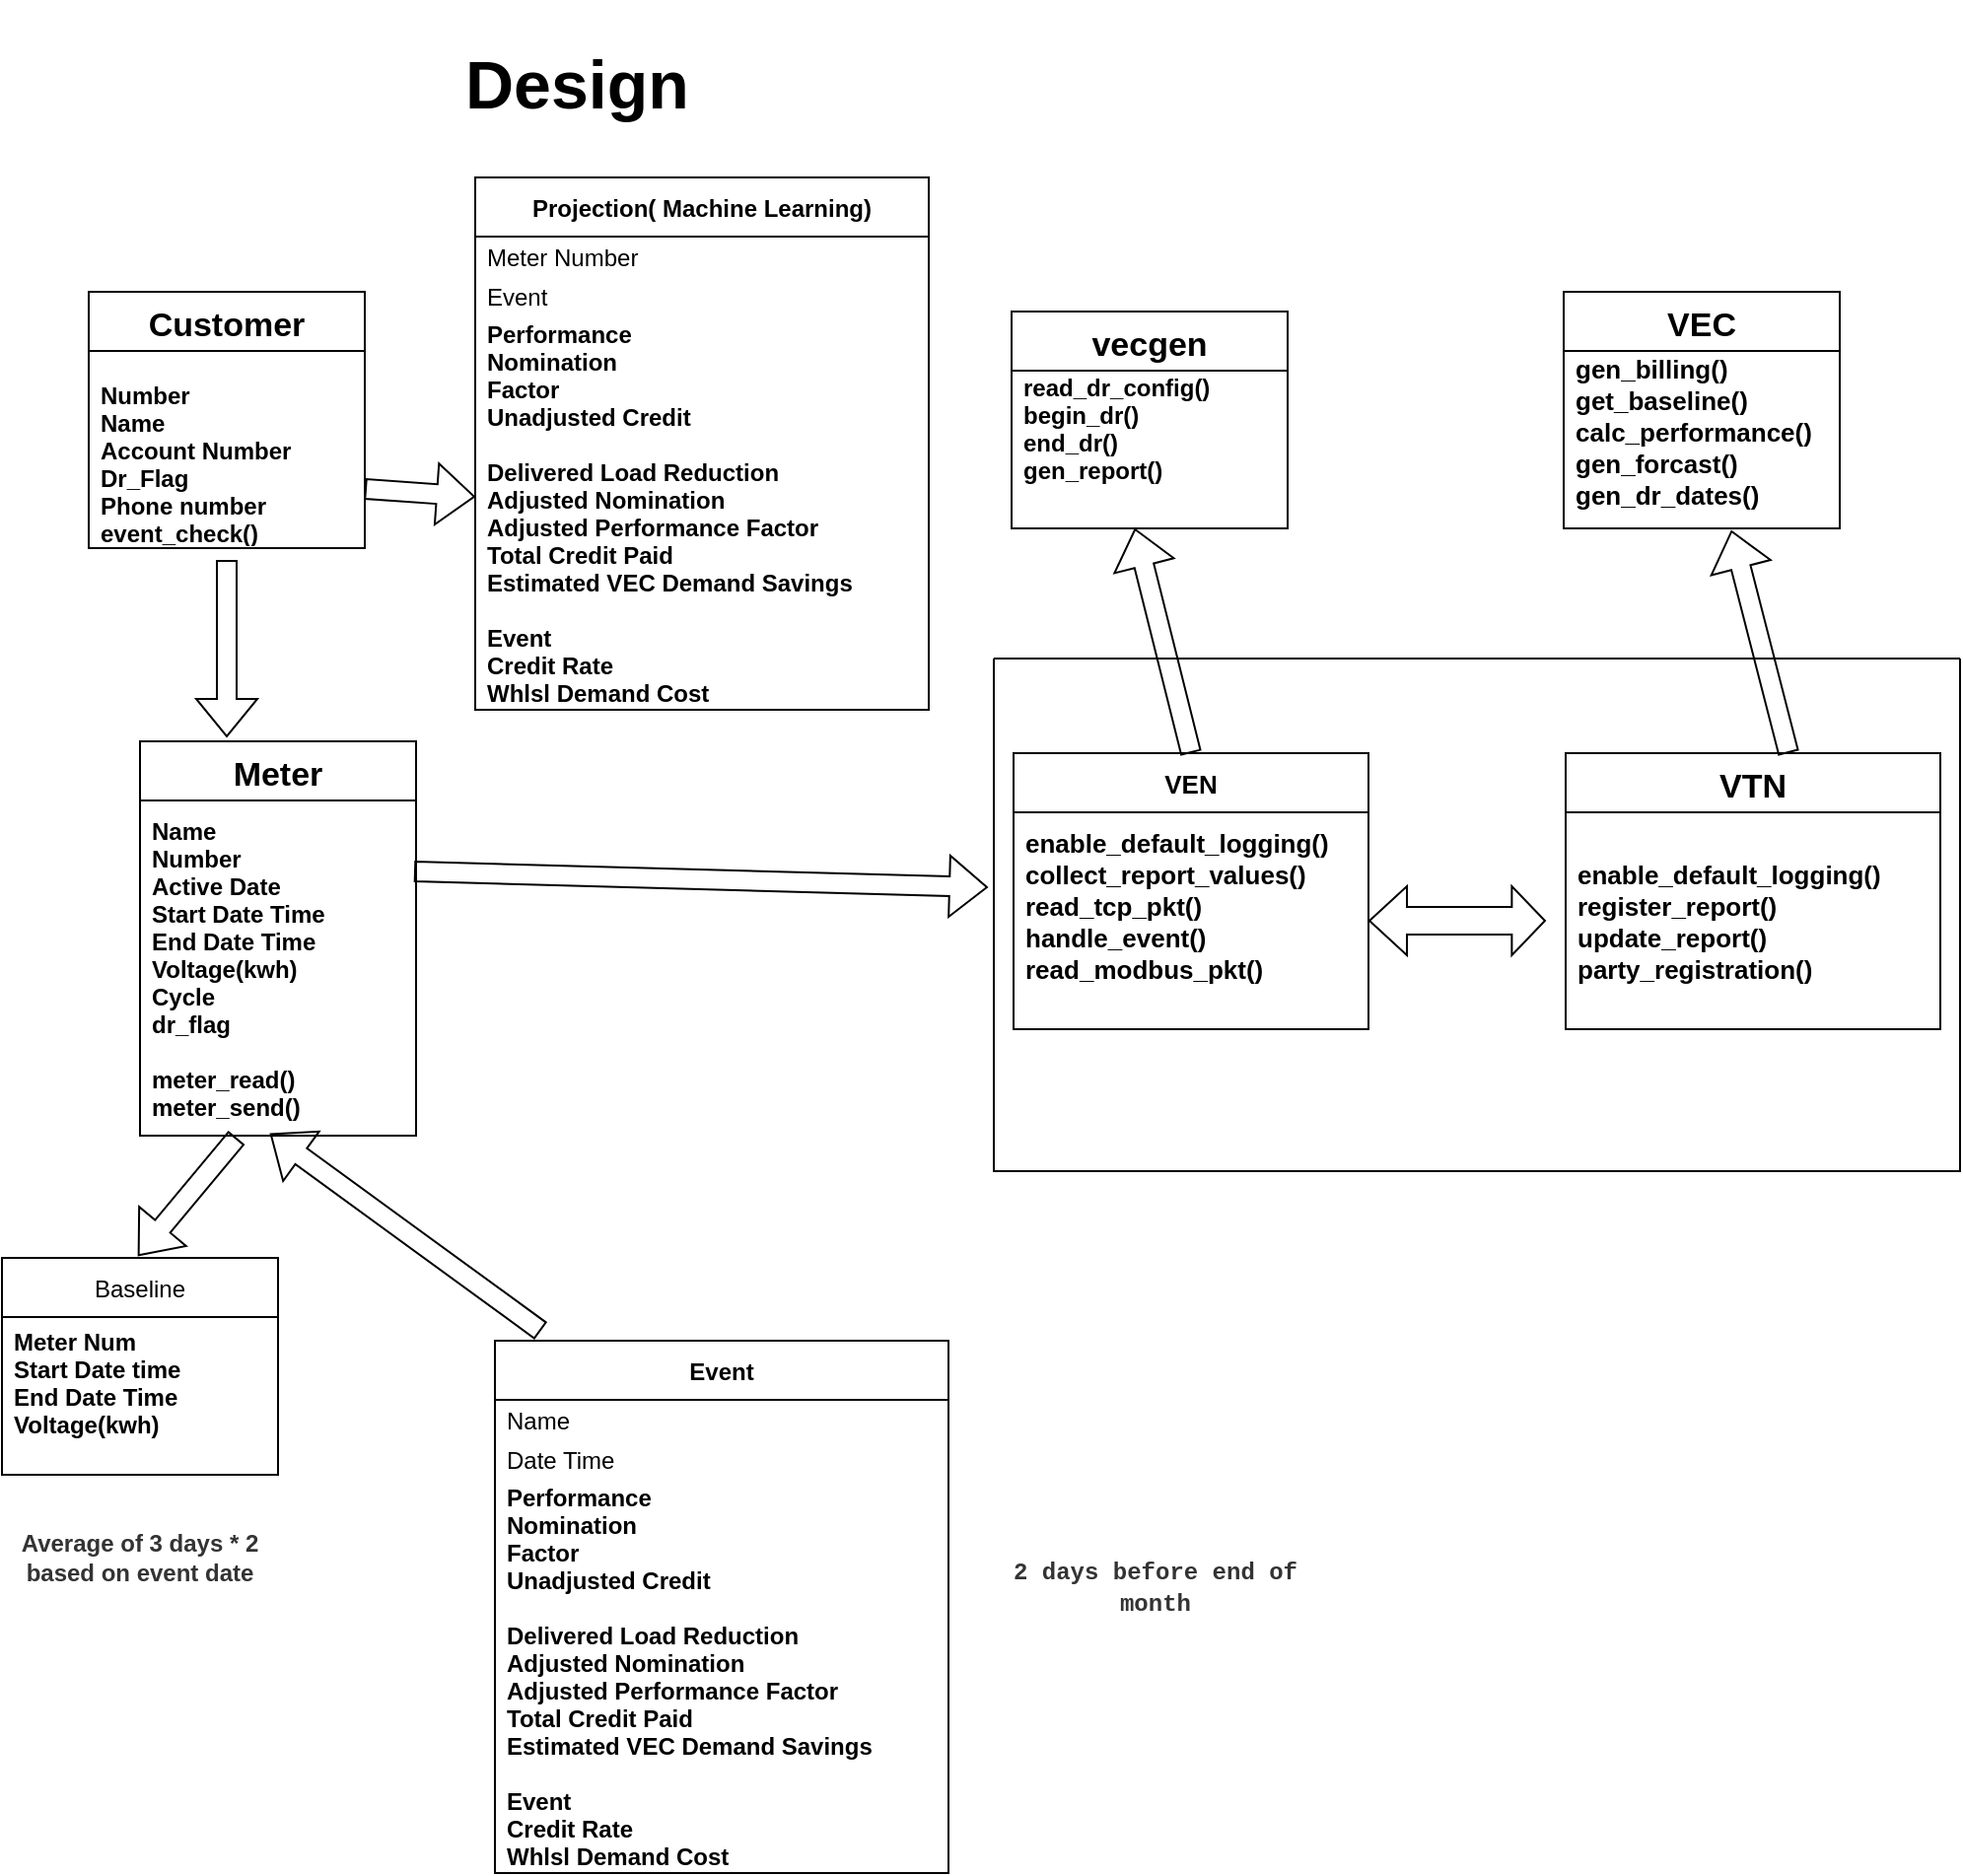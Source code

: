 <mxfile version="15.7.3" type="device" pages="4"><diagram id="2T3JfEPjUFolQ1uFxQ5g" name="Detail"><mxGraphModel dx="1102" dy="685" grid="1" gridSize="10" guides="1" tooltips="1" connect="1" arrows="1" fold="1" page="1" pageScale="1" pageWidth="1169" pageHeight="827" math="0" shadow="0"><root><mxCell id="e4pUnSIgauJsXxFffbgG-0"/><mxCell id="e4pUnSIgauJsXxFffbgG-1" parent="e4pUnSIgauJsXxFffbgG-0"/><mxCell id="Fodp249zxjpqDNJaot3u-6" value="" style="shape=flexArrow;endArrow=classic;html=1;rounded=0;" parent="e4pUnSIgauJsXxFffbgG-1" edge="1"><mxGeometry width="50" height="50" relative="1" as="geometry"><mxPoint x="269" y="442" as="sourcePoint"/><mxPoint x="560" y="450" as="targetPoint"/></mxGeometry></mxCell><mxCell id="Fodp249zxjpqDNJaot3u-7" value="" style="shape=flexArrow;endArrow=classic;startArrow=classic;html=1;rounded=0;width=14;endSize=5.27;" parent="e4pUnSIgauJsXxFffbgG-1" source="Fodp249zxjpqDNJaot3u-23" edge="1"><mxGeometry width="100" height="100" relative="1" as="geometry"><mxPoint x="738" y="430" as="sourcePoint"/><mxPoint x="843" y="467" as="targetPoint"/></mxGeometry></mxCell><mxCell id="Fodp249zxjpqDNJaot3u-8" value="Meter" style="swimlane;fontStyle=1;childLayout=stackLayout;horizontal=1;startSize=30;horizontalStack=0;resizeParent=1;resizeParentMax=0;resizeLast=0;collapsible=1;marginBottom=0;fontSize=17;" parent="e4pUnSIgauJsXxFffbgG-1" vertex="1"><mxGeometry x="130" y="376" width="140" height="200" as="geometry"><mxRectangle x="104" y="372" width="80" height="30" as="alternateBounds"/></mxGeometry></mxCell><mxCell id="Fodp249zxjpqDNJaot3u-10" value="Name&#10;Number&#10;Active Date&#10;Start Date Time&#10;End Date Time&#10;Voltage(kwh)&#10;Cycle&#10;dr_flag&#10;&#10;meter_read()&#10;meter_send()" style="text;strokeColor=none;fillColor=none;align=left;verticalAlign=middle;spacingLeft=4;spacingRight=4;overflow=hidden;points=[[0,0.5],[1,0.5]];portConstraint=eastwest;rotatable=0;fontStyle=1" parent="Fodp249zxjpqDNJaot3u-8" vertex="1"><mxGeometry y="30" width="140" height="170" as="geometry"/></mxCell><mxCell id="Fodp249zxjpqDNJaot3u-16" value="VTN" style="swimlane;fontStyle=1;childLayout=stackLayout;horizontal=1;startSize=30;horizontalStack=0;resizeParent=1;resizeParentMax=0;resizeLast=0;collapsible=1;marginBottom=0;fontSize=17;" parent="e4pUnSIgauJsXxFffbgG-1" vertex="1"><mxGeometry x="853" y="382" width="190" height="140" as="geometry"/></mxCell><mxCell id="Fodp249zxjpqDNJaot3u-17" value="enable_default_logging()&#10;register_report()&#10;update_report()&#10;party_registration()" style="text;strokeColor=none;fillColor=none;align=left;verticalAlign=middle;spacingLeft=4;spacingRight=4;overflow=hidden;points=[[0,0.5],[1,0.5]];portConstraint=eastwest;rotatable=0;fontSize=13;fontStyle=1" parent="Fodp249zxjpqDNJaot3u-16" vertex="1"><mxGeometry y="30" width="190" height="110" as="geometry"/></mxCell><mxCell id="Fodp249zxjpqDNJaot3u-20" value="&lt;b style=&quot;font-size: 12px ; text-align: left&quot;&gt;&lt;br&gt;&lt;/b&gt;" style="text;html=1;align=center;verticalAlign=middle;resizable=0;points=[];autosize=1;strokeColor=none;fillColor=none;fontSize=17;" parent="e4pUnSIgauJsXxFffbgG-1" vertex="1"><mxGeometry x="634.5" y="248" width="20" height="30" as="geometry"/></mxCell><mxCell id="Fodp249zxjpqDNJaot3u-22" value="VEN" style="swimlane;fontStyle=1;childLayout=stackLayout;horizontal=1;startSize=30;horizontalStack=0;resizeParent=1;resizeParentMax=0;resizeLast=0;collapsible=1;marginBottom=0;fontSize=13;" parent="e4pUnSIgauJsXxFffbgG-1" vertex="1"><mxGeometry x="573" y="382" width="180" height="140" as="geometry"/></mxCell><mxCell id="Fodp249zxjpqDNJaot3u-23" value="enable_default_logging()&#10;collect_report_values()&#10;read_tcp_pkt()&#10;handle_event()&#10;read_modbus_pkt()&#10;" style="text;strokeColor=none;fillColor=none;align=left;verticalAlign=middle;spacingLeft=4;spacingRight=4;overflow=hidden;points=[[0,0.5],[1,0.5]];portConstraint=eastwest;rotatable=0;fontSize=13;fontStyle=1" parent="Fodp249zxjpqDNJaot3u-22" vertex="1"><mxGeometry y="30" width="180" height="110" as="geometry"/></mxCell><mxCell id="Fodp249zxjpqDNJaot3u-26" value="VEC" style="swimlane;fontStyle=1;childLayout=stackLayout;horizontal=1;startSize=30;horizontalStack=0;resizeParent=1;resizeParentMax=0;resizeLast=0;collapsible=1;marginBottom=0;fontSize=17;" parent="e4pUnSIgauJsXxFffbgG-1" vertex="1"><mxGeometry x="852" y="148" width="140" height="120" as="geometry"/></mxCell><mxCell id="Fodp249zxjpqDNJaot3u-27" value="gen_billing()&#10;get_baseline()&#10;calc_performance()&#10;gen_forcast()&#10;gen_dr_dates()&#10;&#10;&#10;" style="text;strokeColor=none;fillColor=none;align=left;verticalAlign=middle;spacingLeft=4;spacingRight=4;overflow=hidden;points=[[0,0.5],[1,0.5]];portConstraint=eastwest;rotatable=0;fontSize=13;fontStyle=1" parent="Fodp249zxjpqDNJaot3u-26" vertex="1"><mxGeometry y="30" width="140" height="90" as="geometry"/></mxCell><mxCell id="Fodp249zxjpqDNJaot3u-30" value="" style="shape=flexArrow;endArrow=classic;html=1;rounded=0;fontSize=13;entryX=0.643;entryY=1.333;entryDx=0;entryDy=0;entryPerimeter=0;exitX=0.595;exitY=0;exitDx=0;exitDy=0;exitPerimeter=0;" parent="e4pUnSIgauJsXxFffbgG-1" source="Fodp249zxjpqDNJaot3u-16" edge="1"><mxGeometry width="50" height="50" relative="1" as="geometry"><mxPoint x="937" y="309" as="sourcePoint"/><mxPoint x="937.02" y="268.99" as="targetPoint"/></mxGeometry></mxCell><mxCell id="Fodp249zxjpqDNJaot3u-31" value="Customer" style="swimlane;fontStyle=1;childLayout=stackLayout;horizontal=1;startSize=30;horizontalStack=0;resizeParent=1;resizeParentMax=0;resizeLast=0;collapsible=1;marginBottom=0;fontSize=17;" parent="e4pUnSIgauJsXxFffbgG-1" vertex="1"><mxGeometry x="104" y="148" width="140" height="130" as="geometry"/></mxCell><mxCell id="Fodp249zxjpqDNJaot3u-32" value="&#10;Number&#10;Name&#10;Account Number&#10;Dr_Flag&#10;Phone number&#10;event_check()" style="text;strokeColor=none;fillColor=none;align=left;verticalAlign=middle;spacingLeft=4;spacingRight=4;overflow=hidden;points=[[0,0.5],[1,0.5]];portConstraint=eastwest;rotatable=0;fontSize=12;fontStyle=1" parent="Fodp249zxjpqDNJaot3u-31" vertex="1"><mxGeometry y="30" width="140" height="100" as="geometry"/></mxCell><mxCell id="Fodp249zxjpqDNJaot3u-35" value="vecgen" style="swimlane;fontStyle=1;childLayout=stackLayout;horizontal=1;startSize=30;horizontalStack=0;resizeParent=1;resizeParentMax=0;resizeLast=0;collapsible=1;marginBottom=0;fontSize=17;" parent="e4pUnSIgauJsXxFffbgG-1" vertex="1"><mxGeometry x="572" y="158" width="140" height="110" as="geometry"/></mxCell><mxCell id="Fodp249zxjpqDNJaot3u-36" value="read_dr_config()&#10;begin_dr()&#10;end_dr()&#10;gen_report()&#10;&#10;&#10;" style="text;strokeColor=none;fillColor=none;align=left;verticalAlign=middle;spacingLeft=4;spacingRight=4;overflow=hidden;points=[[0,0.5],[1,0.5]];portConstraint=eastwest;rotatable=0;fontSize=12;fontStyle=1" parent="Fodp249zxjpqDNJaot3u-35" vertex="1"><mxGeometry y="30" width="140" height="80" as="geometry"/></mxCell><mxCell id="Fodp249zxjpqDNJaot3u-39" value="" style="shape=flexArrow;endArrow=classic;html=1;rounded=0;fontSize=13;exitX=0.5;exitY=0;exitDx=0;exitDy=0;" parent="e4pUnSIgauJsXxFffbgG-1" source="Fodp249zxjpqDNJaot3u-22" edge="1"><mxGeometry width="50" height="50" relative="1" as="geometry"><mxPoint x="584.5" y="318" as="sourcePoint"/><mxPoint x="634.5" y="268" as="targetPoint"/></mxGeometry></mxCell><mxCell id="Fodp249zxjpqDNJaot3u-43" value="" style="shape=flexArrow;endArrow=classic;html=1;rounded=0;fontSize=17;exitX=0.5;exitY=1.06;exitDx=0;exitDy=0;exitPerimeter=0;" parent="e4pUnSIgauJsXxFffbgG-1" source="Fodp249zxjpqDNJaot3u-32" edge="1"><mxGeometry width="50" height="50" relative="1" as="geometry"><mxPoint x="174" y="374" as="sourcePoint"/><mxPoint x="174" y="374" as="targetPoint"/></mxGeometry></mxCell><mxCell id="Ws3wugIhh0RN1JJD4pDU-0" value="&lt;h1&gt;Design&amp;nbsp;&lt;/h1&gt;" style="text;html=1;strokeColor=none;fillColor=none;spacing=5;spacingTop=-20;whiteSpace=wrap;overflow=hidden;rounded=0;fontSize=17;" parent="e4pUnSIgauJsXxFffbgG-1" vertex="1"><mxGeometry x="290" y="10" width="340" height="60" as="geometry"/></mxCell><mxCell id="-tr0IDhg2518zeupouv--0" value="" style="swimlane;startSize=0;fontSize=13;" parent="e4pUnSIgauJsXxFffbgG-1" vertex="1"><mxGeometry x="563" y="334" width="490" height="260" as="geometry"/></mxCell><mxCell id="tp0NX2VhLz8V9NxMeH4a-0" value="Event" style="swimlane;fontStyle=1;childLayout=stackLayout;horizontal=1;startSize=30;horizontalStack=0;resizeParent=1;resizeParentMax=0;resizeLast=0;collapsible=1;marginBottom=0;" parent="e4pUnSIgauJsXxFffbgG-1" vertex="1"><mxGeometry x="310" y="680" width="230" height="270" as="geometry"/></mxCell><mxCell id="tp0NX2VhLz8V9NxMeH4a-1" value="Name" style="text;strokeColor=none;fillColor=none;align=left;verticalAlign=middle;spacingLeft=4;spacingRight=4;overflow=hidden;points=[[0,0.5],[1,0.5]];portConstraint=eastwest;rotatable=0;" parent="tp0NX2VhLz8V9NxMeH4a-0" vertex="1"><mxGeometry y="30" width="230" height="20" as="geometry"/></mxCell><mxCell id="tp0NX2VhLz8V9NxMeH4a-2" value="Date Time" style="text;strokeColor=none;fillColor=none;align=left;verticalAlign=middle;spacingLeft=4;spacingRight=4;overflow=hidden;points=[[0,0.5],[1,0.5]];portConstraint=eastwest;rotatable=0;" parent="tp0NX2VhLz8V9NxMeH4a-0" vertex="1"><mxGeometry y="50" width="230" height="20" as="geometry"/></mxCell><mxCell id="tp0NX2VhLz8V9NxMeH4a-3" value="Performance&#10;Nomination&#10;Factor&#10;Unadjusted Credit&#10;&#10;Delivered Load Reduction&#10;Adjusted Nomination&#10;Adjusted Performance Factor&#10;Total Credit Paid&#10;Estimated VEC Demand Savings&#10;&#10;Event&#10;Credit Rate&#10;Whlsl Demand Cost" style="text;strokeColor=none;fillColor=none;align=left;verticalAlign=middle;spacingLeft=4;spacingRight=4;overflow=hidden;points=[[0,0.5],[1,0.5]];portConstraint=eastwest;rotatable=0;fontStyle=1" parent="tp0NX2VhLz8V9NxMeH4a-0" vertex="1"><mxGeometry y="70" width="230" height="200" as="geometry"/></mxCell><mxCell id="tp0NX2VhLz8V9NxMeH4a-4" value="" style="shape=flexArrow;endArrow=classic;html=1;rounded=0;entryX=0.471;entryY=0.994;entryDx=0;entryDy=0;entryPerimeter=0;exitX=0.436;exitY=0;exitDx=0;exitDy=0;exitPerimeter=0;" parent="e4pUnSIgauJsXxFffbgG-1" target="Fodp249zxjpqDNJaot3u-10" edge="1"><mxGeometry width="50" height="50" relative="1" as="geometry"><mxPoint x="333.28" y="675" as="sourcePoint"/><mxPoint x="200" y="625" as="targetPoint"/></mxGeometry></mxCell><mxCell id="tp0NX2VhLz8V9NxMeH4a-5" value="Baseline" style="swimlane;fontStyle=0;childLayout=stackLayout;horizontal=1;startSize=30;horizontalStack=0;resizeParent=1;resizeParentMax=0;resizeLast=0;collapsible=1;marginBottom=0;" parent="e4pUnSIgauJsXxFffbgG-1" vertex="1"><mxGeometry x="60" y="638" width="140" height="110" as="geometry"/></mxCell><mxCell id="tp0NX2VhLz8V9NxMeH4a-6" value="Meter Num&#10;Start Date time&#10;End Date Time&#10;Voltage(kwh)&#10;" style="text;strokeColor=none;fillColor=none;align=left;verticalAlign=middle;spacingLeft=4;spacingRight=4;overflow=hidden;points=[[0,0.5],[1,0.5]];portConstraint=eastwest;rotatable=0;fontStyle=1" parent="tp0NX2VhLz8V9NxMeH4a-5" vertex="1"><mxGeometry y="30" width="140" height="80" as="geometry"/></mxCell><mxCell id="tp0NX2VhLz8V9NxMeH4a-9" value="" style="shape=flexArrow;endArrow=classic;html=1;rounded=0;entryX=0.5;entryY=0;entryDx=0;entryDy=0;" parent="e4pUnSIgauJsXxFffbgG-1" edge="1"><mxGeometry width="50" height="50" relative="1" as="geometry"><mxPoint x="179" y="577" as="sourcePoint"/><mxPoint x="129" y="637" as="targetPoint"/></mxGeometry></mxCell><mxCell id="tp0NX2VhLz8V9NxMeH4a-12" value="Projection( Machine Learning)" style="swimlane;fontStyle=1;childLayout=stackLayout;horizontal=1;startSize=30;horizontalStack=0;resizeParent=1;resizeParentMax=0;resizeLast=0;collapsible=1;marginBottom=0;" parent="e4pUnSIgauJsXxFffbgG-1" vertex="1"><mxGeometry x="300" y="90" width="230" height="270" as="geometry"/></mxCell><mxCell id="tp0NX2VhLz8V9NxMeH4a-13" value="Meter Number" style="text;strokeColor=none;fillColor=none;align=left;verticalAlign=middle;spacingLeft=4;spacingRight=4;overflow=hidden;points=[[0,0.5],[1,0.5]];portConstraint=eastwest;rotatable=0;" parent="tp0NX2VhLz8V9NxMeH4a-12" vertex="1"><mxGeometry y="30" width="230" height="20" as="geometry"/></mxCell><mxCell id="tp0NX2VhLz8V9NxMeH4a-14" value="Event" style="text;strokeColor=none;fillColor=none;align=left;verticalAlign=middle;spacingLeft=4;spacingRight=4;overflow=hidden;points=[[0,0.5],[1,0.5]];portConstraint=eastwest;rotatable=0;" parent="tp0NX2VhLz8V9NxMeH4a-12" vertex="1"><mxGeometry y="50" width="230" height="20" as="geometry"/></mxCell><mxCell id="tp0NX2VhLz8V9NxMeH4a-15" value="Performance&#10;Nomination&#10;Factor&#10;Unadjusted Credit&#10;&#10;Delivered Load Reduction&#10;Adjusted Nomination&#10;Adjusted Performance Factor&#10;Total Credit Paid&#10;Estimated VEC Demand Savings&#10;&#10;Event&#10;Credit Rate&#10;Whlsl Demand Cost" style="text;strokeColor=none;fillColor=none;align=left;verticalAlign=middle;spacingLeft=4;spacingRight=4;overflow=hidden;points=[[0,0.5],[1,0.5]];portConstraint=eastwest;rotatable=0;fontStyle=1" parent="tp0NX2VhLz8V9NxMeH4a-12" vertex="1"><mxGeometry y="70" width="230" height="200" as="geometry"/></mxCell><mxCell id="eG3J78eUJZ4bt-yIjirG-0" value="" style="shape=flexArrow;endArrow=classic;html=1;rounded=0;" parent="e4pUnSIgauJsXxFffbgG-1" target="tp0NX2VhLz8V9NxMeH4a-15" edge="1"><mxGeometry width="50" height="50" relative="1" as="geometry"><mxPoint x="244" y="248" as="sourcePoint"/><mxPoint x="294" y="198" as="targetPoint"/></mxGeometry></mxCell><UserObject label="&lt;b&gt;&lt;font color=&quot;#333333&quot;&gt;Average of 3 days * 2 based on event date&lt;/font&gt;&lt;/b&gt;" placeholders="1" name="Variable" id="iF8OnujKbWHCYfvnsFiZ-0"><mxCell style="text;html=1;strokeColor=none;fillColor=none;align=center;verticalAlign=middle;whiteSpace=wrap;overflow=hidden;" parent="e4pUnSIgauJsXxFffbgG-1" vertex="1"><mxGeometry x="60" y="760" width="140" height="60" as="geometry"/></mxCell></UserObject><mxCell id="iF8OnujKbWHCYfvnsFiZ-1" value="&lt;font face=&quot;Courier New&quot;&gt;&lt;b&gt;2 days before end of month&lt;/b&gt;&lt;/font&gt;" style="text;html=1;strokeColor=none;fillColor=none;align=center;verticalAlign=middle;whiteSpace=wrap;rounded=0;fontColor=#333333;" parent="e4pUnSIgauJsXxFffbgG-1" vertex="1"><mxGeometry x="551.75" y="790" width="185.5" height="30" as="geometry"/></mxCell></root></mxGraphModel></diagram><diagram id="bpV6htqLFtk4wXi9qslT" name="DR Model"><mxGraphModel dx="1422" dy="794" grid="1" gridSize="10" guides="1" tooltips="1" connect="1" arrows="1" fold="1" page="1" pageScale="1" pageWidth="850" pageHeight="1100" math="0" shadow="0"><root><mxCell id="0"/><mxCell id="1" parent="0"/><mxCell id="wJnDgkk5pjr7cRMgbvZd-1" value="&lt;b style=&quot;font-size: 13px;&quot;&gt;VEN&lt;/b&gt;" style="whiteSpace=wrap;html=1;aspect=fixed;fontSize=13;" parent="1" vertex="1"><mxGeometry x="320" y="307" width="140" height="140" as="geometry"/></mxCell><mxCell id="wJnDgkk5pjr7cRMgbvZd-2" value="" style="whiteSpace=wrap;html=1;aspect=fixed;fontSize=13;" parent="1" vertex="1"><mxGeometry x="600" y="257" width="200" height="200" as="geometry"/></mxCell><mxCell id="wJnDgkk5pjr7cRMgbvZd-3" value="" style="shape=flexArrow;endArrow=classic;startArrow=classic;html=1;rounded=0;entryX=-0.021;entryY=0.557;entryDx=0;entryDy=0;entryPerimeter=0;exitX=1;exitY=0.414;exitDx=0;exitDy=0;exitPerimeter=0;fontSize=13;" parent="1" source="wJnDgkk5pjr7cRMgbvZd-1" target="wJnDgkk5pjr7cRMgbvZd-2" edge="1"><mxGeometry width="100" height="100" relative="1" as="geometry"><mxPoint x="470" y="335" as="sourcePoint"/><mxPoint x="510" y="237" as="targetPoint"/></mxGeometry></mxCell><mxCell id="wJnDgkk5pjr7cRMgbvZd-4" value="&lt;b style=&quot;font-size: 13px;&quot;&gt;VTN&lt;/b&gt;" style="ellipse;whiteSpace=wrap;html=1;fontSize=13;" parent="1" vertex="1"><mxGeometry x="655" y="387" width="80" height="50" as="geometry"/></mxCell><mxCell id="wJnDgkk5pjr7cRMgbvZd-5" value="&lt;b style=&quot;font-size: 13px;&quot;&gt;VEC&lt;/b&gt;" style="ellipse;whiteSpace=wrap;html=1;fontSize=13;" parent="1" vertex="1"><mxGeometry x="650" y="267" width="90" height="50" as="geometry"/></mxCell><mxCell id="wJnDgkk5pjr7cRMgbvZd-6" value="" style="endArrow=classic;startArrow=classic;html=1;rounded=0;exitX=0.5;exitY=0;exitDx=0;exitDy=0;fontSize=13;" parent="1" source="wJnDgkk5pjr7cRMgbvZd-4" edge="1"><mxGeometry width="50" height="50" relative="1" as="geometry"><mxPoint x="692.322" y="366.086" as="sourcePoint"/><mxPoint x="699" y="316" as="targetPoint"/></mxGeometry></mxCell><mxCell id="wJnDgkk5pjr7cRMgbvZd-8" value="" style="whiteSpace=wrap;html=1;aspect=fixed;fontSize=13;" parent="1" vertex="1"><mxGeometry x="70" y="307" width="160" height="160" as="geometry"/></mxCell><mxCell id="wJnDgkk5pjr7cRMgbvZd-9" value="&lt;b style=&quot;font-size: 13px;&quot;&gt;ACCOUNT&lt;/b&gt;" style="ellipse;whiteSpace=wrap;html=1;fontSize=13;" parent="1" vertex="1"><mxGeometry x="100" y="317" width="100" height="40" as="geometry"/></mxCell><mxCell id="wJnDgkk5pjr7cRMgbvZd-10" value="&lt;b style=&quot;font-size: 13px;&quot;&gt;VEC_GEN&lt;/b&gt;" style="ellipse;whiteSpace=wrap;html=1;fontSize=13;" parent="1" vertex="1"><mxGeometry x="100" y="392" width="100" height="40" as="geometry"/></mxCell><UserObject label="&lt;b&gt;&lt;font style=&quot;font-size: 17px&quot;&gt;DR Model&lt;/font&gt;&lt;/b&gt;" placeholders="1" name="Variable" id="wJnDgkk5pjr7cRMgbvZd-13"><mxCell style="text;html=1;strokeColor=none;fillColor=none;align=center;verticalAlign=middle;whiteSpace=wrap;overflow=hidden;" parent="1" vertex="1"><mxGeometry x="250" y="50" width="270" height="20" as="geometry"/></mxCell></UserObject><UserObject label="&lt;b style=&quot;font-size: 13px;&quot;&gt;REPORT&lt;/b&gt;" placeholders="1" name="Variable" id="wJnDgkk5pjr7cRMgbvZd-15"><mxCell style="text;html=1;strokeColor=none;fillColor=none;align=center;verticalAlign=middle;whiteSpace=wrap;overflow=hidden;fontSize=13;" parent="1" vertex="1"><mxGeometry x="490" y="327" width="80" height="20" as="geometry"/></mxCell></UserObject><mxCell id="wJnDgkk5pjr7cRMgbvZd-17" value="" style="shape=flexArrow;endArrow=classic;html=1;rounded=0;entryX=-0.029;entryY=0.6;entryDx=0;entryDy=0;entryPerimeter=0;width=18;endSize=5.28;fontSize=13;" parent="1" target="wJnDgkk5pjr7cRMgbvZd-1" edge="1"><mxGeometry width="50" height="50" relative="1" as="geometry"><mxPoint x="240" y="391" as="sourcePoint"/><mxPoint x="280" y="342" as="targetPoint"/></mxGeometry></mxCell><UserObject label="&lt;b style=&quot;font-size: 13px;&quot;&gt;SIMULATION&lt;/b&gt;" placeholders="1" name="Variable" id="wJnDgkk5pjr7cRMgbvZd-18"><mxCell style="text;html=1;strokeColor=none;fillColor=none;align=center;verticalAlign=middle;whiteSpace=wrap;overflow=hidden;fontSize=13;" parent="1" vertex="1"><mxGeometry x="110" y="287" width="80" height="20" as="geometry"/></mxCell></UserObject><UserObject label="&lt;b style=&quot;font-size: 13px;&quot;&gt;METER READING&lt;/b&gt;" placeholders="1" name="Variable" id="wJnDgkk5pjr7cRMgbvZd-19"><mxCell style="text;html=1;strokeColor=none;fillColor=none;align=center;verticalAlign=middle;whiteSpace=wrap;overflow=hidden;fontSize=13;" parent="1" vertex="1"><mxGeometry x="240" y="327" width="80" height="40" as="geometry"/></mxCell></UserObject><UserObject label="&lt;b style=&quot;font-size: 13px;&quot;&gt;SERVER&lt;/b&gt;" placeholders="1" name="Variable" id="wJnDgkk5pjr7cRMgbvZd-30"><mxCell style="text;html=1;strokeColor=none;fillColor=none;align=center;verticalAlign=middle;whiteSpace=wrap;overflow=hidden;fontSize=13;" parent="1" vertex="1"><mxGeometry x="655" y="227" width="80" height="20" as="geometry"/></mxCell></UserObject></root></mxGraphModel></diagram><diagram id="pW3J1VPsnZ1u7Fi6D55L" name="Flow"><mxGraphModel dx="1422" dy="737" grid="1" gridSize="10" guides="1" tooltips="1" connect="1" arrows="1" fold="1" page="1" pageScale="1" pageWidth="850" pageHeight="1100" math="0" shadow="0"><root><mxCell id="7HkIWJX0oU1oaPixmy7j-0"/><mxCell id="7HkIWJX0oU1oaPixmy7j-1" parent="7HkIWJX0oU1oaPixmy7j-0"/></root></mxGraphModel></diagram><diagram id="1uHH8WzSS02Afurr1lvh" name="database"><mxGraphModel dx="1422" dy="737" grid="1" gridSize="10" guides="1" tooltips="1" connect="1" arrows="1" fold="1" page="1" pageScale="1" pageWidth="1169" pageHeight="827" math="0" shadow="0"><root><mxCell id="seA3DK0p3uHQajGd2qHC-0"/><mxCell id="seA3DK0p3uHQajGd2qHC-1" parent="seA3DK0p3uHQajGd2qHC-0"/></root></mxGraphModel></diagram></mxfile>